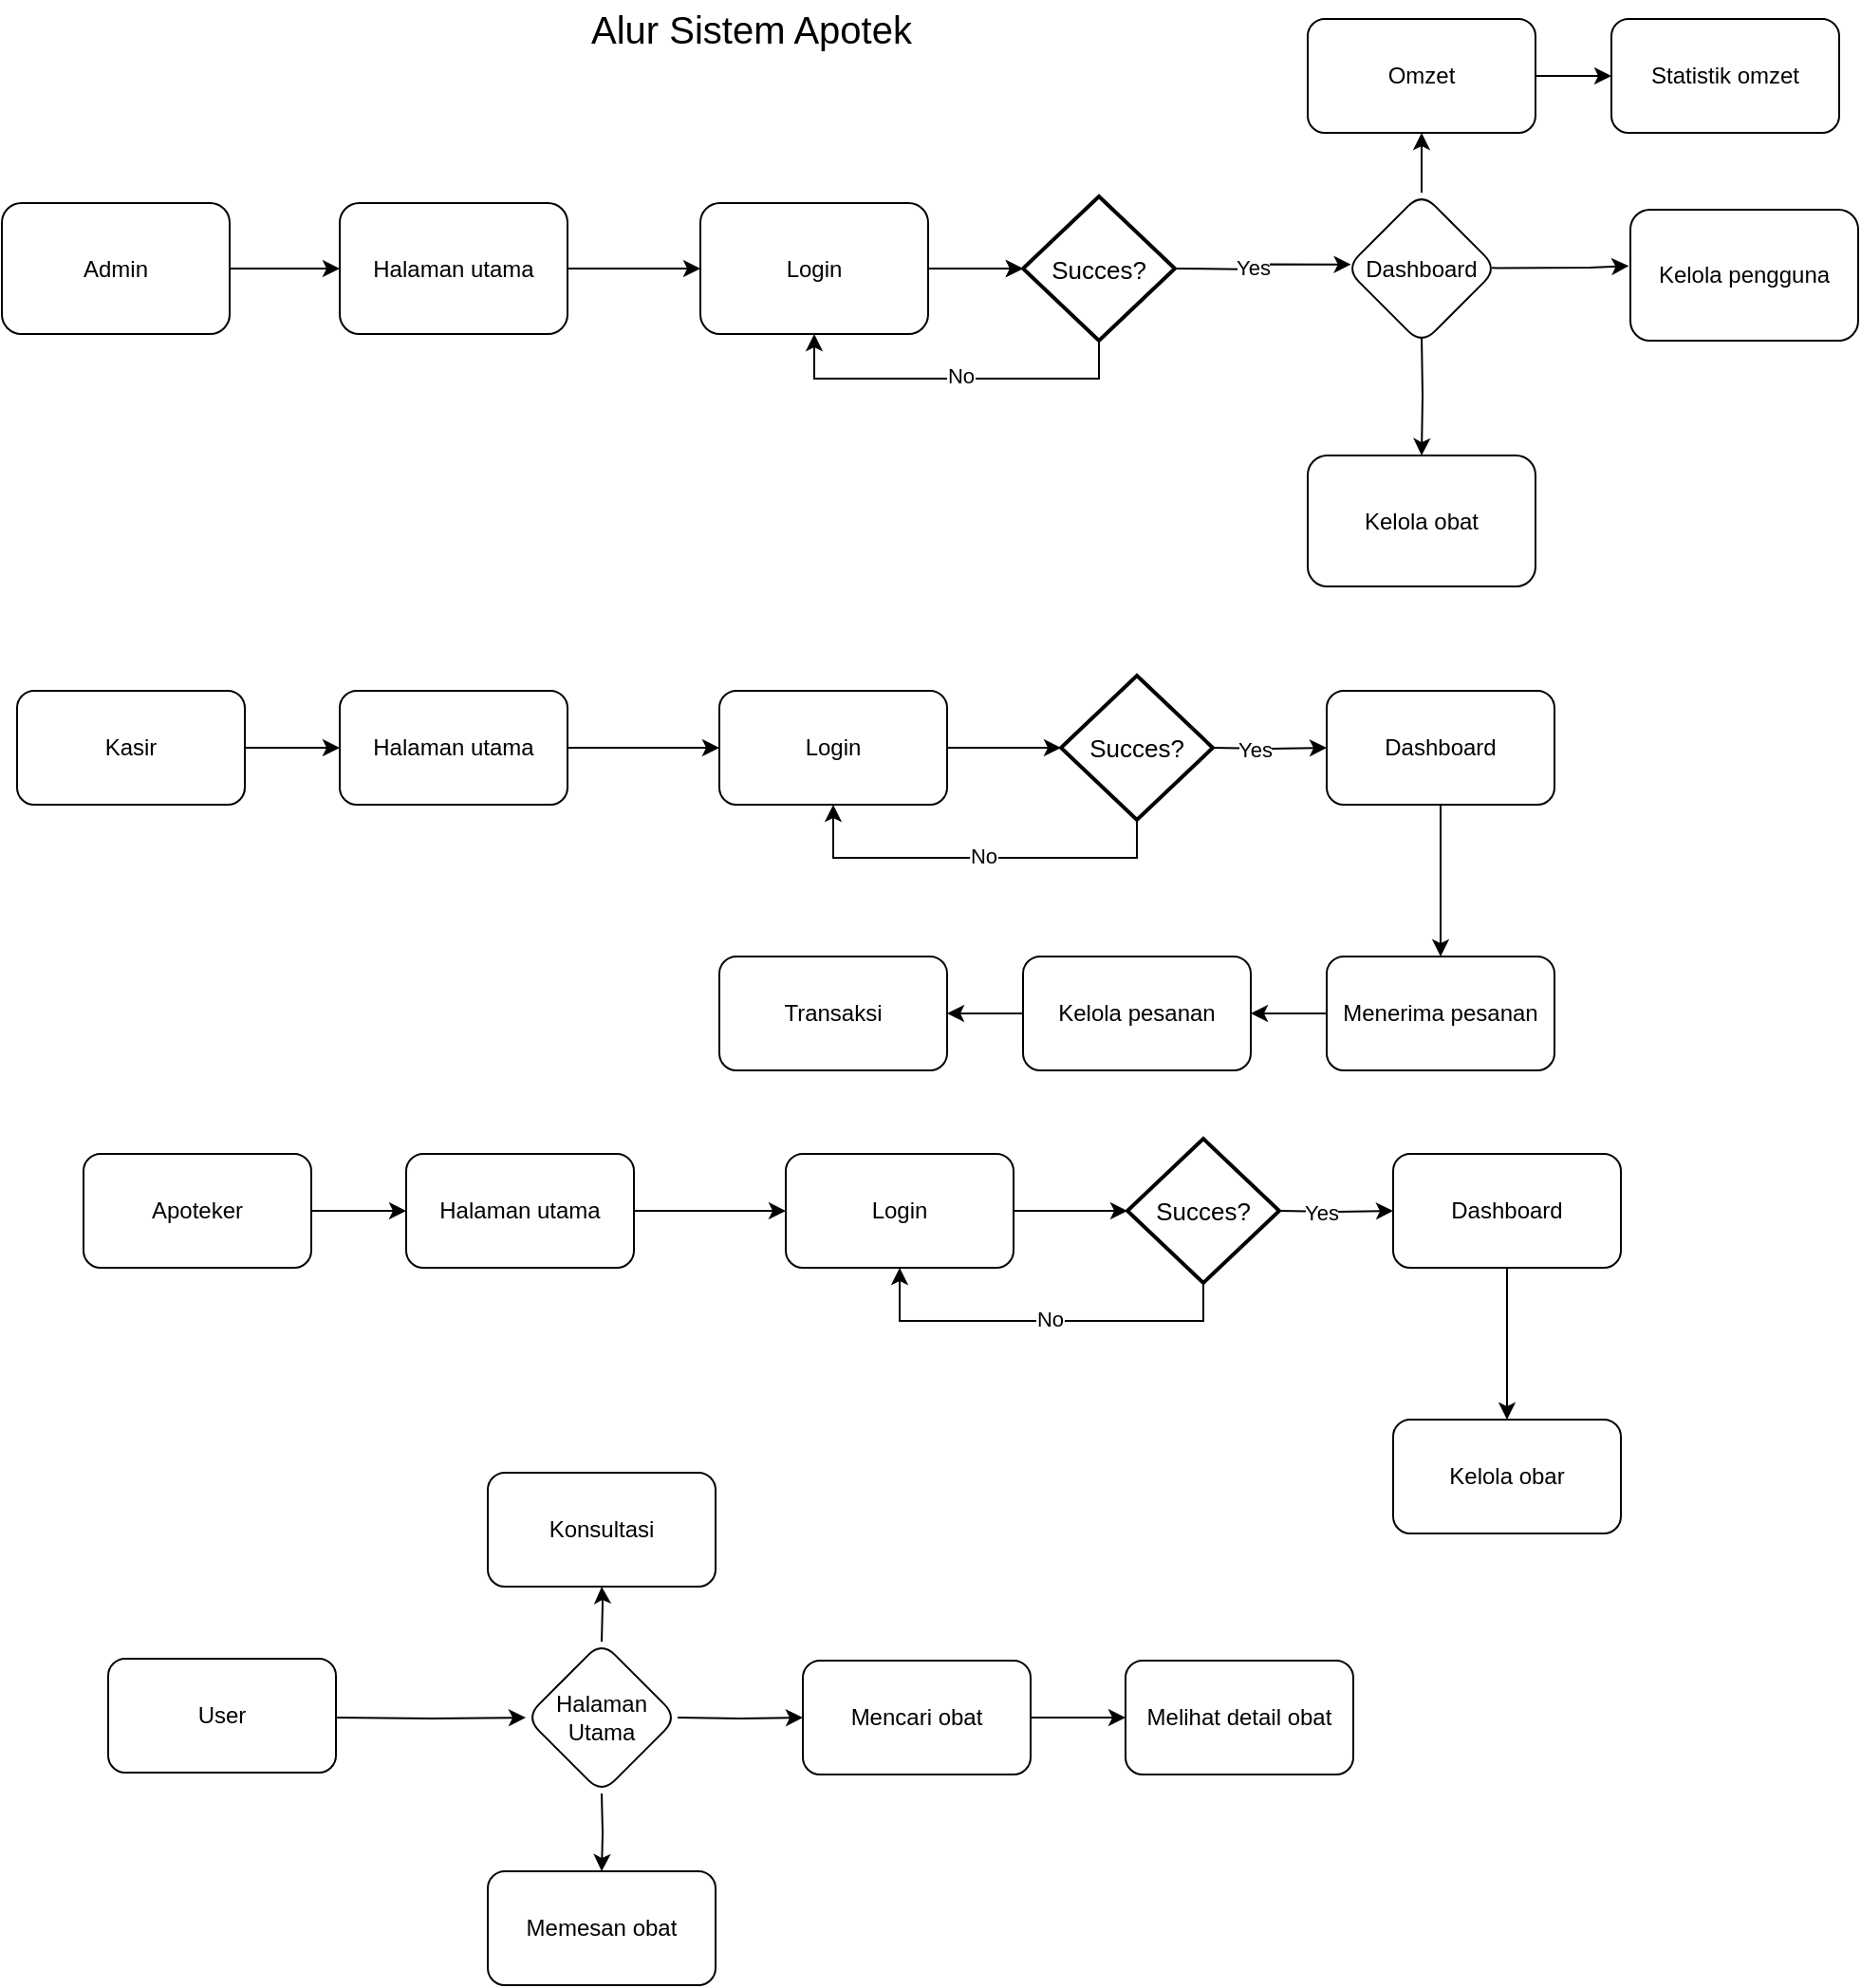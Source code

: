 <mxfile version="26.0.5" pages="2">
  <diagram name="Alur" id="_Fkrum8pg4EQ_HvpVhEx">
    <mxGraphModel dx="1750" dy="942" grid="1" gridSize="10" guides="1" tooltips="1" connect="1" arrows="1" fold="1" page="1" pageScale="1" pageWidth="827" pageHeight="1169" math="0" shadow="0">
      <root>
        <mxCell id="0" />
        <mxCell id="1" parent="0" />
        <mxCell id="c4pV2w5xUXXaj8woZwIx-7" value="" style="edgeStyle=orthogonalEdgeStyle;rounded=0;orthogonalLoop=1;jettySize=auto;html=1;" edge="1" parent="1" source="c4pV2w5xUXXaj8woZwIx-5" target="c4pV2w5xUXXaj8woZwIx-6">
          <mxGeometry relative="1" as="geometry" />
        </mxCell>
        <mxCell id="c4pV2w5xUXXaj8woZwIx-5" value="Admin" style="rounded=1;whiteSpace=wrap;html=1;" vertex="1" parent="1">
          <mxGeometry x="12" y="137" width="120" height="69" as="geometry" />
        </mxCell>
        <mxCell id="c4pV2w5xUXXaj8woZwIx-9" value="" style="edgeStyle=orthogonalEdgeStyle;rounded=0;orthogonalLoop=1;jettySize=auto;html=1;" edge="1" parent="1" source="c4pV2w5xUXXaj8woZwIx-6" target="c4pV2w5xUXXaj8woZwIx-8">
          <mxGeometry relative="1" as="geometry" />
        </mxCell>
        <mxCell id="c4pV2w5xUXXaj8woZwIx-6" value="Halaman utama" style="rounded=1;whiteSpace=wrap;html=1;" vertex="1" parent="1">
          <mxGeometry x="190" y="137" width="120" height="69" as="geometry" />
        </mxCell>
        <mxCell id="c4pV2w5xUXXaj8woZwIx-13" value="" style="edgeStyle=orthogonalEdgeStyle;rounded=0;orthogonalLoop=1;jettySize=auto;html=1;" edge="1" parent="1" source="c4pV2w5xUXXaj8woZwIx-8">
          <mxGeometry relative="1" as="geometry">
            <mxPoint x="550" y="171.5" as="targetPoint" />
          </mxGeometry>
        </mxCell>
        <mxCell id="BGnhBuN1qmybA8xWEHZN-31" value="" style="edgeStyle=orthogonalEdgeStyle;rounded=0;orthogonalLoop=1;jettySize=auto;html=1;entryX=0;entryY=0.5;entryDx=0;entryDy=0;entryPerimeter=0;" edge="1" parent="1" source="c4pV2w5xUXXaj8woZwIx-8" target="BGnhBuN1qmybA8xWEHZN-39">
          <mxGeometry relative="1" as="geometry">
            <mxPoint x="550" y="171.5" as="targetPoint" />
          </mxGeometry>
        </mxCell>
        <mxCell id="c4pV2w5xUXXaj8woZwIx-8" value="Login" style="whiteSpace=wrap;html=1;rounded=1;" vertex="1" parent="1">
          <mxGeometry x="380" y="137" width="120" height="69" as="geometry" />
        </mxCell>
        <mxCell id="c4pV2w5xUXXaj8woZwIx-23" style="edgeStyle=orthogonalEdgeStyle;rounded=0;orthogonalLoop=1;jettySize=auto;html=1;exitX=0.5;exitY=1;exitDx=0;exitDy=0;entryX=0.5;entryY=1;entryDx=0;entryDy=0;exitPerimeter=0;" edge="1" parent="1" source="BGnhBuN1qmybA8xWEHZN-39" target="c4pV2w5xUXXaj8woZwIx-8">
          <mxGeometry relative="1" as="geometry">
            <mxPoint x="590" y="216" as="sourcePoint" />
          </mxGeometry>
        </mxCell>
        <mxCell id="c4pV2w5xUXXaj8woZwIx-24" value="No" style="edgeLabel;html=1;align=center;verticalAlign=middle;resizable=0;points=[];" vertex="1" connectable="0" parent="c4pV2w5xUXXaj8woZwIx-23">
          <mxGeometry x="-0.035" y="-2" relative="1" as="geometry">
            <mxPoint as="offset" />
          </mxGeometry>
        </mxCell>
        <mxCell id="c4pV2w5xUXXaj8woZwIx-26" value="" style="edgeStyle=orthogonalEdgeStyle;rounded=0;orthogonalLoop=1;jettySize=auto;html=1;entryX=0.035;entryY=0.473;entryDx=0;entryDy=0;entryPerimeter=0;" edge="1" parent="1" target="BGnhBuN1qmybA8xWEHZN-42">
          <mxGeometry relative="1" as="geometry">
            <mxPoint x="630" y="171.5" as="sourcePoint" />
            <mxPoint x="700" y="171.5" as="targetPoint" />
          </mxGeometry>
        </mxCell>
        <mxCell id="c4pV2w5xUXXaj8woZwIx-29" value="Yes" style="edgeLabel;html=1;align=center;verticalAlign=middle;resizable=0;points=[];" vertex="1" connectable="0" parent="c4pV2w5xUXXaj8woZwIx-26">
          <mxGeometry x="-0.153" y="1" relative="1" as="geometry">
            <mxPoint as="offset" />
          </mxGeometry>
        </mxCell>
        <mxCell id="c4pV2w5xUXXaj8woZwIx-28" value="" style="edgeStyle=orthogonalEdgeStyle;rounded=0;orthogonalLoop=1;jettySize=auto;html=1;exitX=0.5;exitY=1;exitDx=0;exitDy=0;entryX=0.5;entryY=0;entryDx=0;entryDy=0;" edge="1" parent="1" target="c4pV2w5xUXXaj8woZwIx-27">
          <mxGeometry relative="1" as="geometry">
            <mxPoint x="760" y="206" as="sourcePoint" />
            <mxPoint x="832" y="277" as="targetPoint" />
          </mxGeometry>
        </mxCell>
        <mxCell id="BGnhBuN1qmybA8xWEHZN-23" style="edgeStyle=orthogonalEdgeStyle;rounded=0;orthogonalLoop=1;jettySize=auto;html=1;exitX=0.963;exitY=0.496;exitDx=0;exitDy=0;entryX=-0.007;entryY=0.429;entryDx=0;entryDy=0;entryPerimeter=0;exitPerimeter=0;" edge="1" parent="1" source="BGnhBuN1qmybA8xWEHZN-42" target="BGnhBuN1qmybA8xWEHZN-24">
          <mxGeometry relative="1" as="geometry">
            <mxPoint x="640" y="290" as="targetPoint" />
            <mxPoint x="700" y="188.75" as="sourcePoint" />
            <Array as="points">
              <mxPoint x="800" y="171" />
              <mxPoint x="849" y="171" />
              <mxPoint x="849" y="172" />
            </Array>
          </mxGeometry>
        </mxCell>
        <mxCell id="BGnhBuN1qmybA8xWEHZN-26" value="" style="edgeStyle=orthogonalEdgeStyle;rounded=0;orthogonalLoop=1;jettySize=auto;html=1;exitX=0.5;exitY=0;exitDx=0;exitDy=0;" edge="1" parent="1" source="BGnhBuN1qmybA8xWEHZN-42" target="BGnhBuN1qmybA8xWEHZN-25">
          <mxGeometry relative="1" as="geometry">
            <mxPoint x="820" y="171.5" as="sourcePoint" />
          </mxGeometry>
        </mxCell>
        <mxCell id="BGnhBuN1qmybA8xWEHZN-29" value="" style="edgeStyle=orthogonalEdgeStyle;rounded=0;orthogonalLoop=1;jettySize=auto;html=1;exitX=1;exitY=0.5;exitDx=0;exitDy=0;" edge="1" parent="1" source="BGnhBuN1qmybA8xWEHZN-25" target="BGnhBuN1qmybA8xWEHZN-28">
          <mxGeometry relative="1" as="geometry">
            <mxPoint x="820" y="171.5" as="sourcePoint" />
          </mxGeometry>
        </mxCell>
        <mxCell id="c4pV2w5xUXXaj8woZwIx-27" value="Kelola obat" style="rounded=1;whiteSpace=wrap;html=1;" vertex="1" parent="1">
          <mxGeometry x="700" y="270" width="120" height="69" as="geometry" />
        </mxCell>
        <mxCell id="BGnhBuN1qmybA8xWEHZN-36" value="" style="edgeStyle=orthogonalEdgeStyle;rounded=0;orthogonalLoop=1;jettySize=auto;html=1;" edge="1" parent="1" target="BGnhBuN1qmybA8xWEHZN-35">
          <mxGeometry relative="1" as="geometry">
            <mxPoint x="188" y="935" as="sourcePoint" />
          </mxGeometry>
        </mxCell>
        <mxCell id="c4pV2w5xUXXaj8woZwIx-30" value="User" style="rounded=1;whiteSpace=wrap;html=1;" vertex="1" parent="1">
          <mxGeometry x="68" y="904" width="120" height="60" as="geometry" />
        </mxCell>
        <mxCell id="c4pV2w5xUXXaj8woZwIx-34" value="" style="edgeStyle=orthogonalEdgeStyle;rounded=0;orthogonalLoop=1;jettySize=auto;html=1;exitX=1;exitY=0.5;exitDx=0;exitDy=0;" edge="1" parent="1" target="c4pV2w5xUXXaj8woZwIx-33">
          <mxGeometry relative="1" as="geometry">
            <mxPoint x="368" y="935" as="sourcePoint" />
          </mxGeometry>
        </mxCell>
        <mxCell id="c4pV2w5xUXXaj8woZwIx-38" value="" style="edgeStyle=orthogonalEdgeStyle;rounded=0;orthogonalLoop=1;jettySize=auto;html=1;exitX=0.5;exitY=1;exitDx=0;exitDy=0;" edge="1" parent="1" target="c4pV2w5xUXXaj8woZwIx-37">
          <mxGeometry relative="1" as="geometry">
            <mxPoint x="328" y="975" as="sourcePoint" />
          </mxGeometry>
        </mxCell>
        <mxCell id="c4pV2w5xUXXaj8woZwIx-44" value="" style="edgeStyle=orthogonalEdgeStyle;rounded=0;orthogonalLoop=1;jettySize=auto;html=1;exitX=0.5;exitY=0;exitDx=0;exitDy=0;" edge="1" parent="1" target="c4pV2w5xUXXaj8woZwIx-43">
          <mxGeometry relative="1" as="geometry">
            <mxPoint x="328" y="895" as="sourcePoint" />
          </mxGeometry>
        </mxCell>
        <mxCell id="c4pV2w5xUXXaj8woZwIx-40" value="" style="edgeStyle=orthogonalEdgeStyle;rounded=0;orthogonalLoop=1;jettySize=auto;html=1;" edge="1" parent="1" source="c4pV2w5xUXXaj8woZwIx-33" target="c4pV2w5xUXXaj8woZwIx-39">
          <mxGeometry relative="1" as="geometry" />
        </mxCell>
        <mxCell id="c4pV2w5xUXXaj8woZwIx-33" value="Mencari obat" style="whiteSpace=wrap;html=1;rounded=1;" vertex="1" parent="1">
          <mxGeometry x="434" y="905" width="120" height="60" as="geometry" />
        </mxCell>
        <mxCell id="c4pV2w5xUXXaj8woZwIx-37" value="Memesan obat" style="rounded=1;whiteSpace=wrap;html=1;" vertex="1" parent="1">
          <mxGeometry x="268" y="1016" width="120" height="60" as="geometry" />
        </mxCell>
        <mxCell id="c4pV2w5xUXXaj8woZwIx-39" value="Melihat detail obat" style="rounded=1;whiteSpace=wrap;html=1;" vertex="1" parent="1">
          <mxGeometry x="604" y="905" width="120" height="60" as="geometry" />
        </mxCell>
        <mxCell id="c4pV2w5xUXXaj8woZwIx-43" value="Konsultasi" style="whiteSpace=wrap;html=1;rounded=1;" vertex="1" parent="1">
          <mxGeometry x="268" y="806" width="120" height="60" as="geometry" />
        </mxCell>
        <mxCell id="c4pV2w5xUXXaj8woZwIx-48" value="Alur Sistem Apotek" style="text;html=1;align=center;verticalAlign=middle;whiteSpace=wrap;rounded=0;fontSize=20;" vertex="1" parent="1">
          <mxGeometry x="304" y="30" width="206" height="30" as="geometry" />
        </mxCell>
        <mxCell id="BGnhBuN1qmybA8xWEHZN-3" value="" style="edgeStyle=orthogonalEdgeStyle;rounded=0;orthogonalLoop=1;jettySize=auto;html=1;" edge="1" parent="1" source="BGnhBuN1qmybA8xWEHZN-1" target="BGnhBuN1qmybA8xWEHZN-2">
          <mxGeometry relative="1" as="geometry" />
        </mxCell>
        <mxCell id="BGnhBuN1qmybA8xWEHZN-1" value="Kasir" style="rounded=1;whiteSpace=wrap;html=1;" vertex="1" parent="1">
          <mxGeometry x="20" y="394" width="120" height="60" as="geometry" />
        </mxCell>
        <mxCell id="BGnhBuN1qmybA8xWEHZN-5" value="" style="edgeStyle=orthogonalEdgeStyle;rounded=0;orthogonalLoop=1;jettySize=auto;html=1;" edge="1" parent="1" source="BGnhBuN1qmybA8xWEHZN-2" target="BGnhBuN1qmybA8xWEHZN-4">
          <mxGeometry relative="1" as="geometry" />
        </mxCell>
        <mxCell id="BGnhBuN1qmybA8xWEHZN-2" value="Halaman utama" style="rounded=1;whiteSpace=wrap;html=1;" vertex="1" parent="1">
          <mxGeometry x="190" y="394" width="120" height="60" as="geometry" />
        </mxCell>
        <mxCell id="BGnhBuN1qmybA8xWEHZN-9" value="" style="edgeStyle=orthogonalEdgeStyle;rounded=0;orthogonalLoop=1;jettySize=auto;html=1;" edge="1" parent="1" source="BGnhBuN1qmybA8xWEHZN-4">
          <mxGeometry relative="1" as="geometry">
            <mxPoint x="570" y="424" as="targetPoint" />
          </mxGeometry>
        </mxCell>
        <mxCell id="BGnhBuN1qmybA8xWEHZN-4" value="Login" style="rounded=1;whiteSpace=wrap;html=1;" vertex="1" parent="1">
          <mxGeometry x="390" y="394" width="120" height="60" as="geometry" />
        </mxCell>
        <mxCell id="BGnhBuN1qmybA8xWEHZN-10" style="edgeStyle=orthogonalEdgeStyle;rounded=0;orthogonalLoop=1;jettySize=auto;html=1;exitX=0.5;exitY=1;exitDx=0;exitDy=0;entryX=0.5;entryY=1;entryDx=0;entryDy=0;exitPerimeter=0;" edge="1" parent="1" source="BGnhBuN1qmybA8xWEHZN-37" target="BGnhBuN1qmybA8xWEHZN-4">
          <mxGeometry relative="1" as="geometry">
            <mxPoint x="610" y="464" as="sourcePoint" />
          </mxGeometry>
        </mxCell>
        <mxCell id="BGnhBuN1qmybA8xWEHZN-11" value="No" style="edgeLabel;html=1;align=center;verticalAlign=middle;resizable=0;points=[];" vertex="1" connectable="0" parent="BGnhBuN1qmybA8xWEHZN-10">
          <mxGeometry x="-0.024" y="-1" relative="1" as="geometry">
            <mxPoint as="offset" />
          </mxGeometry>
        </mxCell>
        <mxCell id="BGnhBuN1qmybA8xWEHZN-13" value="" style="edgeStyle=orthogonalEdgeStyle;rounded=0;orthogonalLoop=1;jettySize=auto;html=1;" edge="1" parent="1" target="BGnhBuN1qmybA8xWEHZN-12">
          <mxGeometry relative="1" as="geometry">
            <mxPoint x="650" y="424" as="sourcePoint" />
          </mxGeometry>
        </mxCell>
        <mxCell id="BGnhBuN1qmybA8xWEHZN-22" value="Yes" style="edgeLabel;html=1;align=center;verticalAlign=middle;resizable=0;points=[];" vertex="1" connectable="0" parent="BGnhBuN1qmybA8xWEHZN-13">
          <mxGeometry x="-0.267" relative="1" as="geometry">
            <mxPoint as="offset" />
          </mxGeometry>
        </mxCell>
        <mxCell id="BGnhBuN1qmybA8xWEHZN-15" value="" style="edgeStyle=orthogonalEdgeStyle;rounded=0;orthogonalLoop=1;jettySize=auto;html=1;" edge="1" parent="1" source="BGnhBuN1qmybA8xWEHZN-12" target="BGnhBuN1qmybA8xWEHZN-14">
          <mxGeometry relative="1" as="geometry" />
        </mxCell>
        <mxCell id="BGnhBuN1qmybA8xWEHZN-12" value="Dashboard" style="whiteSpace=wrap;html=1;rounded=1;" vertex="1" parent="1">
          <mxGeometry x="710" y="394" width="120" height="60" as="geometry" />
        </mxCell>
        <mxCell id="BGnhBuN1qmybA8xWEHZN-19" style="edgeStyle=orthogonalEdgeStyle;rounded=0;orthogonalLoop=1;jettySize=auto;html=1;exitX=0;exitY=0.5;exitDx=0;exitDy=0;entryX=1;entryY=0.5;entryDx=0;entryDy=0;" edge="1" parent="1" source="BGnhBuN1qmybA8xWEHZN-14" target="BGnhBuN1qmybA8xWEHZN-16">
          <mxGeometry relative="1" as="geometry" />
        </mxCell>
        <mxCell id="BGnhBuN1qmybA8xWEHZN-14" value="Menerima pesanan" style="rounded=1;whiteSpace=wrap;html=1;" vertex="1" parent="1">
          <mxGeometry x="710" y="534" width="120" height="60" as="geometry" />
        </mxCell>
        <mxCell id="BGnhBuN1qmybA8xWEHZN-21" value="" style="edgeStyle=orthogonalEdgeStyle;rounded=0;orthogonalLoop=1;jettySize=auto;html=1;" edge="1" parent="1" source="BGnhBuN1qmybA8xWEHZN-16" target="BGnhBuN1qmybA8xWEHZN-20">
          <mxGeometry relative="1" as="geometry" />
        </mxCell>
        <mxCell id="BGnhBuN1qmybA8xWEHZN-16" value="Kelola pesanan" style="rounded=1;whiteSpace=wrap;html=1;" vertex="1" parent="1">
          <mxGeometry x="550" y="534" width="120" height="60" as="geometry" />
        </mxCell>
        <mxCell id="BGnhBuN1qmybA8xWEHZN-20" value="Transaksi" style="whiteSpace=wrap;html=1;rounded=1;" vertex="1" parent="1">
          <mxGeometry x="390" y="534" width="120" height="60" as="geometry" />
        </mxCell>
        <mxCell id="BGnhBuN1qmybA8xWEHZN-24" value="Kelola pengguna" style="rounded=1;whiteSpace=wrap;html=1;" vertex="1" parent="1">
          <mxGeometry x="870" y="140.5" width="120" height="69" as="geometry" />
        </mxCell>
        <mxCell id="BGnhBuN1qmybA8xWEHZN-25" value="Omzet" style="whiteSpace=wrap;html=1;rounded=1;" vertex="1" parent="1">
          <mxGeometry x="700" y="40" width="120" height="60" as="geometry" />
        </mxCell>
        <mxCell id="BGnhBuN1qmybA8xWEHZN-28" value="Statistik omzet" style="whiteSpace=wrap;html=1;rounded=1;" vertex="1" parent="1">
          <mxGeometry x="860" y="40" width="120" height="60" as="geometry" />
        </mxCell>
        <mxCell id="BGnhBuN1qmybA8xWEHZN-35" value="Halaman Utama" style="rhombus;whiteSpace=wrap;html=1;rounded=1;" vertex="1" parent="1">
          <mxGeometry x="288" y="895" width="80" height="80" as="geometry" />
        </mxCell>
        <mxCell id="BGnhBuN1qmybA8xWEHZN-37" value="Succes?" style="strokeWidth=2;html=1;shape=mxgraph.flowchart.decision;whiteSpace=wrap;fontSize=13;" vertex="1" parent="1">
          <mxGeometry x="570" y="386" width="80" height="76" as="geometry" />
        </mxCell>
        <mxCell id="BGnhBuN1qmybA8xWEHZN-39" value="Succes?" style="strokeWidth=2;html=1;shape=mxgraph.flowchart.decision;whiteSpace=wrap;fontSize=13;" vertex="1" parent="1">
          <mxGeometry x="550" y="133.5" width="80" height="76" as="geometry" />
        </mxCell>
        <mxCell id="BGnhBuN1qmybA8xWEHZN-42" value="Dashboard" style="rhombus;whiteSpace=wrap;html=1;rounded=1;" vertex="1" parent="1">
          <mxGeometry x="720" y="131.5" width="80" height="80" as="geometry" />
        </mxCell>
        <mxCell id="BGnhBuN1qmybA8xWEHZN-44" value="" style="edgeStyle=orthogonalEdgeStyle;rounded=0;orthogonalLoop=1;jettySize=auto;html=1;" edge="1" source="BGnhBuN1qmybA8xWEHZN-45" target="BGnhBuN1qmybA8xWEHZN-47" parent="1">
          <mxGeometry relative="1" as="geometry" />
        </mxCell>
        <mxCell id="BGnhBuN1qmybA8xWEHZN-45" value="Apoteker" style="rounded=1;whiteSpace=wrap;html=1;" vertex="1" parent="1">
          <mxGeometry x="55" y="638" width="120" height="60" as="geometry" />
        </mxCell>
        <mxCell id="BGnhBuN1qmybA8xWEHZN-46" value="" style="edgeStyle=orthogonalEdgeStyle;rounded=0;orthogonalLoop=1;jettySize=auto;html=1;" edge="1" source="BGnhBuN1qmybA8xWEHZN-47" target="BGnhBuN1qmybA8xWEHZN-49" parent="1">
          <mxGeometry relative="1" as="geometry" />
        </mxCell>
        <mxCell id="BGnhBuN1qmybA8xWEHZN-47" value="Halaman utama" style="rounded=1;whiteSpace=wrap;html=1;" vertex="1" parent="1">
          <mxGeometry x="225" y="638" width="120" height="60" as="geometry" />
        </mxCell>
        <mxCell id="BGnhBuN1qmybA8xWEHZN-48" value="" style="edgeStyle=orthogonalEdgeStyle;rounded=0;orthogonalLoop=1;jettySize=auto;html=1;" edge="1" source="BGnhBuN1qmybA8xWEHZN-49" parent="1">
          <mxGeometry relative="1" as="geometry">
            <mxPoint x="605" y="668" as="targetPoint" />
          </mxGeometry>
        </mxCell>
        <mxCell id="BGnhBuN1qmybA8xWEHZN-49" value="Login" style="rounded=1;whiteSpace=wrap;html=1;" vertex="1" parent="1">
          <mxGeometry x="425" y="638" width="120" height="60" as="geometry" />
        </mxCell>
        <mxCell id="BGnhBuN1qmybA8xWEHZN-50" style="edgeStyle=orthogonalEdgeStyle;rounded=0;orthogonalLoop=1;jettySize=auto;html=1;exitX=0.5;exitY=1;exitDx=0;exitDy=0;entryX=0.5;entryY=1;entryDx=0;entryDy=0;exitPerimeter=0;" edge="1" source="BGnhBuN1qmybA8xWEHZN-61" target="BGnhBuN1qmybA8xWEHZN-49" parent="1">
          <mxGeometry relative="1" as="geometry">
            <mxPoint x="645" y="708" as="sourcePoint" />
          </mxGeometry>
        </mxCell>
        <mxCell id="BGnhBuN1qmybA8xWEHZN-51" value="No" style="edgeLabel;html=1;align=center;verticalAlign=middle;resizable=0;points=[];" vertex="1" connectable="0" parent="BGnhBuN1qmybA8xWEHZN-50">
          <mxGeometry x="-0.024" y="-1" relative="1" as="geometry">
            <mxPoint as="offset" />
          </mxGeometry>
        </mxCell>
        <mxCell id="BGnhBuN1qmybA8xWEHZN-52" value="" style="edgeStyle=orthogonalEdgeStyle;rounded=0;orthogonalLoop=1;jettySize=auto;html=1;" edge="1" target="BGnhBuN1qmybA8xWEHZN-55" parent="1">
          <mxGeometry relative="1" as="geometry">
            <mxPoint x="685" y="668" as="sourcePoint" />
          </mxGeometry>
        </mxCell>
        <mxCell id="BGnhBuN1qmybA8xWEHZN-53" value="Yes" style="edgeLabel;html=1;align=center;verticalAlign=middle;resizable=0;points=[];" vertex="1" connectable="0" parent="BGnhBuN1qmybA8xWEHZN-52">
          <mxGeometry x="-0.267" relative="1" as="geometry">
            <mxPoint as="offset" />
          </mxGeometry>
        </mxCell>
        <mxCell id="BGnhBuN1qmybA8xWEHZN-54" value="" style="edgeStyle=orthogonalEdgeStyle;rounded=0;orthogonalLoop=1;jettySize=auto;html=1;" edge="1" source="BGnhBuN1qmybA8xWEHZN-55" target="BGnhBuN1qmybA8xWEHZN-57" parent="1">
          <mxGeometry relative="1" as="geometry" />
        </mxCell>
        <mxCell id="BGnhBuN1qmybA8xWEHZN-55" value="Dashboard" style="whiteSpace=wrap;html=1;rounded=1;" vertex="1" parent="1">
          <mxGeometry x="745" y="638" width="120" height="60" as="geometry" />
        </mxCell>
        <mxCell id="BGnhBuN1qmybA8xWEHZN-57" value="Kelola obar" style="rounded=1;whiteSpace=wrap;html=1;" vertex="1" parent="1">
          <mxGeometry x="745" y="778" width="120" height="60" as="geometry" />
        </mxCell>
        <mxCell id="BGnhBuN1qmybA8xWEHZN-61" value="Succes?" style="strokeWidth=2;html=1;shape=mxgraph.flowchart.decision;whiteSpace=wrap;fontSize=13;" vertex="1" parent="1">
          <mxGeometry x="605" y="630" width="80" height="76" as="geometry" />
        </mxCell>
      </root>
    </mxGraphModel>
  </diagram>
  <diagram id="T923UlMqCt4WoTiWFbe0" name="Usecase">
    <mxGraphModel dx="778" dy="419" grid="1" gridSize="10" guides="1" tooltips="1" connect="1" arrows="1" fold="1" page="1" pageScale="1" pageWidth="827" pageHeight="1169" math="0" shadow="0">
      <root>
        <mxCell id="0" />
        <mxCell id="1" parent="0" />
        <mxCell id="e5c88rAolu8cYwiYFVS5-2" value="" style="rounded=0;whiteSpace=wrap;html=1;" vertex="1" parent="1">
          <mxGeometry x="217" y="120" width="450" height="600" as="geometry" />
        </mxCell>
        <mxCell id="e5c88rAolu8cYwiYFVS5-4" value="Customer" style="shape=umlActor;verticalLabelPosition=bottom;verticalAlign=top;html=1;outlineConnect=0;" vertex="1" parent="1">
          <mxGeometry x="110" y="340" width="30" height="60" as="geometry" />
        </mxCell>
        <mxCell id="e5c88rAolu8cYwiYFVS5-5" value="Admin" style="shape=umlActor;verticalLabelPosition=bottom;verticalAlign=top;html=1;outlineConnect=0;" vertex="1" parent="1">
          <mxGeometry x="730" y="340" width="30" height="60" as="geometry" />
        </mxCell>
        <mxCell id="e5c88rAolu8cYwiYFVS5-6" value="Apotek" style="text;html=1;align=center;verticalAlign=middle;whiteSpace=wrap;rounded=0;" vertex="1" parent="1">
          <mxGeometry x="384" y="140" width="116" height="30" as="geometry" />
        </mxCell>
        <mxCell id="e5c88rAolu8cYwiYFVS5-7" value="Login" style="ellipse;whiteSpace=wrap;html=1;" vertex="1" parent="1">
          <mxGeometry x="280" y="440" width="90" height="60" as="geometry" />
        </mxCell>
        <mxCell id="e5c88rAolu8cYwiYFVS5-8" value="Login" style="ellipse;whiteSpace=wrap;html=1;" vertex="1" parent="1">
          <mxGeometry x="280" y="330" width="90" height="60" as="geometry" />
        </mxCell>
        <mxCell id="e5c88rAolu8cYwiYFVS5-9" value="Validasi" style="ellipse;whiteSpace=wrap;html=1;" vertex="1" parent="1">
          <mxGeometry x="340" y="570" width="90" height="60" as="geometry" />
        </mxCell>
        <mxCell id="e5c88rAolu8cYwiYFVS5-10" value="Kelola Produk" style="ellipse;whiteSpace=wrap;html=1;" vertex="1" parent="1">
          <mxGeometry x="420" y="480" width="90" height="60" as="geometry" />
        </mxCell>
        <mxCell id="e5c88rAolu8cYwiYFVS5-11" value="Kelola Produk" style="ellipse;whiteSpace=wrap;html=1;" vertex="1" parent="1">
          <mxGeometry x="430" y="340" width="90" height="60" as="geometry" />
        </mxCell>
      </root>
    </mxGraphModel>
  </diagram>
</mxfile>
